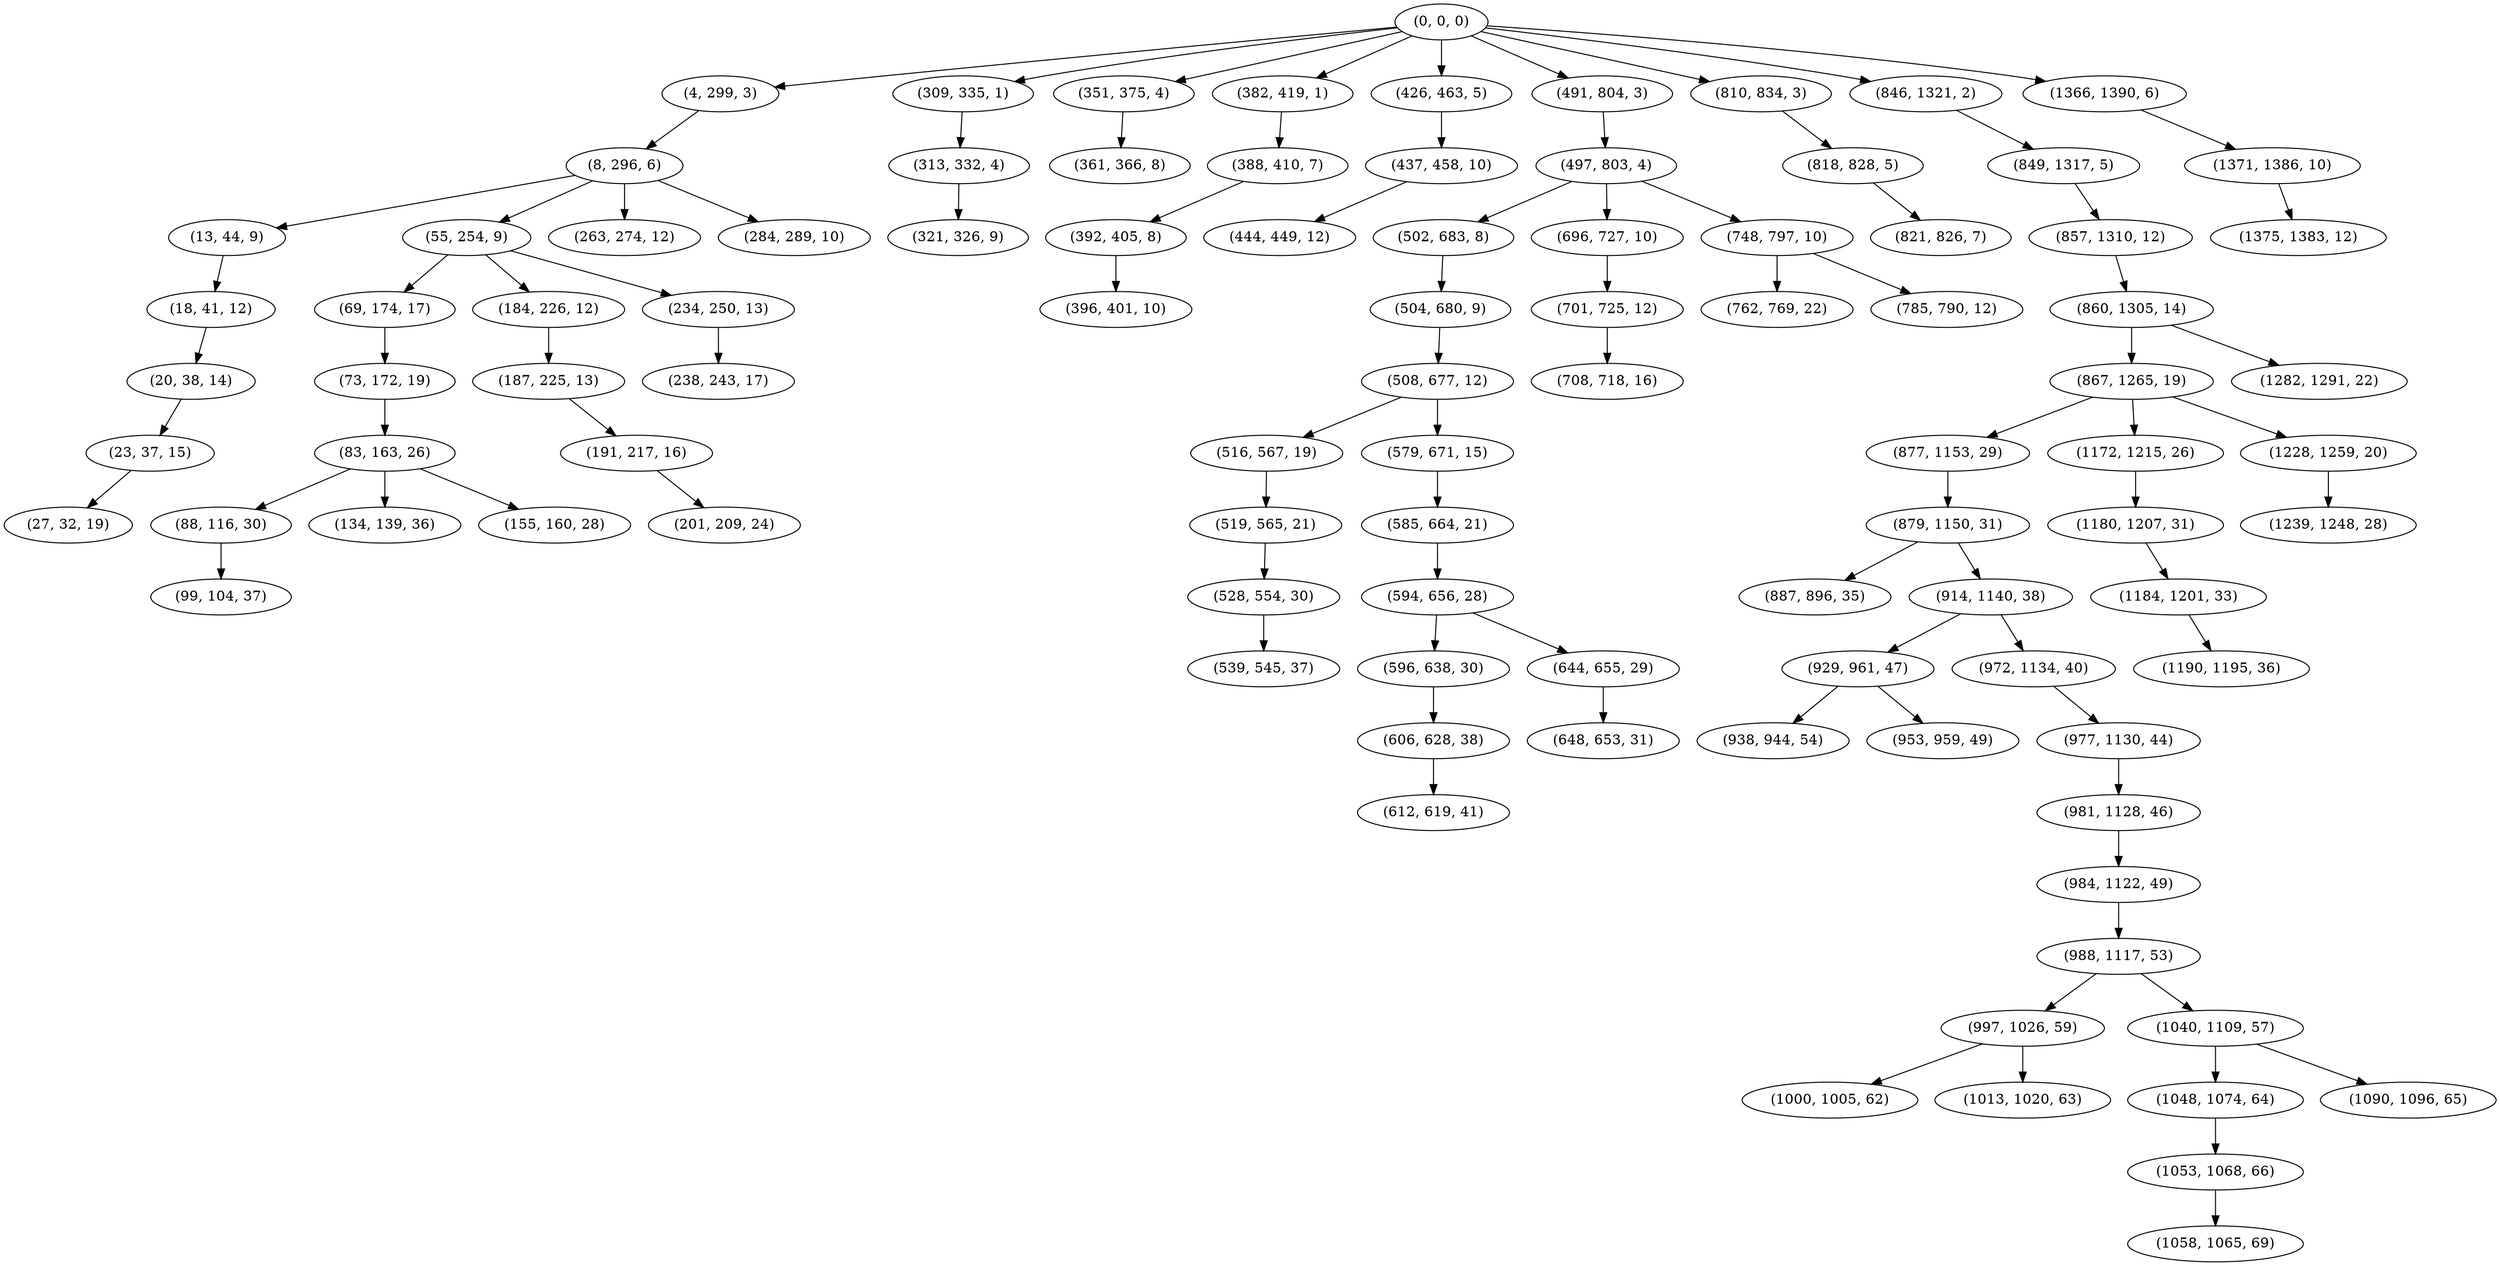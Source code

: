digraph tree {
    "(0, 0, 0)";
    "(4, 299, 3)";
    "(8, 296, 6)";
    "(13, 44, 9)";
    "(18, 41, 12)";
    "(20, 38, 14)";
    "(23, 37, 15)";
    "(27, 32, 19)";
    "(55, 254, 9)";
    "(69, 174, 17)";
    "(73, 172, 19)";
    "(83, 163, 26)";
    "(88, 116, 30)";
    "(99, 104, 37)";
    "(134, 139, 36)";
    "(155, 160, 28)";
    "(184, 226, 12)";
    "(187, 225, 13)";
    "(191, 217, 16)";
    "(201, 209, 24)";
    "(234, 250, 13)";
    "(238, 243, 17)";
    "(263, 274, 12)";
    "(284, 289, 10)";
    "(309, 335, 1)";
    "(313, 332, 4)";
    "(321, 326, 9)";
    "(351, 375, 4)";
    "(361, 366, 8)";
    "(382, 419, 1)";
    "(388, 410, 7)";
    "(392, 405, 8)";
    "(396, 401, 10)";
    "(426, 463, 5)";
    "(437, 458, 10)";
    "(444, 449, 12)";
    "(491, 804, 3)";
    "(497, 803, 4)";
    "(502, 683, 8)";
    "(504, 680, 9)";
    "(508, 677, 12)";
    "(516, 567, 19)";
    "(519, 565, 21)";
    "(528, 554, 30)";
    "(539, 545, 37)";
    "(579, 671, 15)";
    "(585, 664, 21)";
    "(594, 656, 28)";
    "(596, 638, 30)";
    "(606, 628, 38)";
    "(612, 619, 41)";
    "(644, 655, 29)";
    "(648, 653, 31)";
    "(696, 727, 10)";
    "(701, 725, 12)";
    "(708, 718, 16)";
    "(748, 797, 10)";
    "(762, 769, 22)";
    "(785, 790, 12)";
    "(810, 834, 3)";
    "(818, 828, 5)";
    "(821, 826, 7)";
    "(846, 1321, 2)";
    "(849, 1317, 5)";
    "(857, 1310, 12)";
    "(860, 1305, 14)";
    "(867, 1265, 19)";
    "(877, 1153, 29)";
    "(879, 1150, 31)";
    "(887, 896, 35)";
    "(914, 1140, 38)";
    "(929, 961, 47)";
    "(938, 944, 54)";
    "(953, 959, 49)";
    "(972, 1134, 40)";
    "(977, 1130, 44)";
    "(981, 1128, 46)";
    "(984, 1122, 49)";
    "(988, 1117, 53)";
    "(997, 1026, 59)";
    "(1000, 1005, 62)";
    "(1013, 1020, 63)";
    "(1040, 1109, 57)";
    "(1048, 1074, 64)";
    "(1053, 1068, 66)";
    "(1058, 1065, 69)";
    "(1090, 1096, 65)";
    "(1172, 1215, 26)";
    "(1180, 1207, 31)";
    "(1184, 1201, 33)";
    "(1190, 1195, 36)";
    "(1228, 1259, 20)";
    "(1239, 1248, 28)";
    "(1282, 1291, 22)";
    "(1366, 1390, 6)";
    "(1371, 1386, 10)";
    "(1375, 1383, 12)";
    "(0, 0, 0)" -> "(4, 299, 3)";
    "(0, 0, 0)" -> "(309, 335, 1)";
    "(0, 0, 0)" -> "(351, 375, 4)";
    "(0, 0, 0)" -> "(382, 419, 1)";
    "(0, 0, 0)" -> "(426, 463, 5)";
    "(0, 0, 0)" -> "(491, 804, 3)";
    "(0, 0, 0)" -> "(810, 834, 3)";
    "(0, 0, 0)" -> "(846, 1321, 2)";
    "(0, 0, 0)" -> "(1366, 1390, 6)";
    "(4, 299, 3)" -> "(8, 296, 6)";
    "(8, 296, 6)" -> "(13, 44, 9)";
    "(8, 296, 6)" -> "(55, 254, 9)";
    "(8, 296, 6)" -> "(263, 274, 12)";
    "(8, 296, 6)" -> "(284, 289, 10)";
    "(13, 44, 9)" -> "(18, 41, 12)";
    "(18, 41, 12)" -> "(20, 38, 14)";
    "(20, 38, 14)" -> "(23, 37, 15)";
    "(23, 37, 15)" -> "(27, 32, 19)";
    "(55, 254, 9)" -> "(69, 174, 17)";
    "(55, 254, 9)" -> "(184, 226, 12)";
    "(55, 254, 9)" -> "(234, 250, 13)";
    "(69, 174, 17)" -> "(73, 172, 19)";
    "(73, 172, 19)" -> "(83, 163, 26)";
    "(83, 163, 26)" -> "(88, 116, 30)";
    "(83, 163, 26)" -> "(134, 139, 36)";
    "(83, 163, 26)" -> "(155, 160, 28)";
    "(88, 116, 30)" -> "(99, 104, 37)";
    "(184, 226, 12)" -> "(187, 225, 13)";
    "(187, 225, 13)" -> "(191, 217, 16)";
    "(191, 217, 16)" -> "(201, 209, 24)";
    "(234, 250, 13)" -> "(238, 243, 17)";
    "(309, 335, 1)" -> "(313, 332, 4)";
    "(313, 332, 4)" -> "(321, 326, 9)";
    "(351, 375, 4)" -> "(361, 366, 8)";
    "(382, 419, 1)" -> "(388, 410, 7)";
    "(388, 410, 7)" -> "(392, 405, 8)";
    "(392, 405, 8)" -> "(396, 401, 10)";
    "(426, 463, 5)" -> "(437, 458, 10)";
    "(437, 458, 10)" -> "(444, 449, 12)";
    "(491, 804, 3)" -> "(497, 803, 4)";
    "(497, 803, 4)" -> "(502, 683, 8)";
    "(497, 803, 4)" -> "(696, 727, 10)";
    "(497, 803, 4)" -> "(748, 797, 10)";
    "(502, 683, 8)" -> "(504, 680, 9)";
    "(504, 680, 9)" -> "(508, 677, 12)";
    "(508, 677, 12)" -> "(516, 567, 19)";
    "(508, 677, 12)" -> "(579, 671, 15)";
    "(516, 567, 19)" -> "(519, 565, 21)";
    "(519, 565, 21)" -> "(528, 554, 30)";
    "(528, 554, 30)" -> "(539, 545, 37)";
    "(579, 671, 15)" -> "(585, 664, 21)";
    "(585, 664, 21)" -> "(594, 656, 28)";
    "(594, 656, 28)" -> "(596, 638, 30)";
    "(594, 656, 28)" -> "(644, 655, 29)";
    "(596, 638, 30)" -> "(606, 628, 38)";
    "(606, 628, 38)" -> "(612, 619, 41)";
    "(644, 655, 29)" -> "(648, 653, 31)";
    "(696, 727, 10)" -> "(701, 725, 12)";
    "(701, 725, 12)" -> "(708, 718, 16)";
    "(748, 797, 10)" -> "(762, 769, 22)";
    "(748, 797, 10)" -> "(785, 790, 12)";
    "(810, 834, 3)" -> "(818, 828, 5)";
    "(818, 828, 5)" -> "(821, 826, 7)";
    "(846, 1321, 2)" -> "(849, 1317, 5)";
    "(849, 1317, 5)" -> "(857, 1310, 12)";
    "(857, 1310, 12)" -> "(860, 1305, 14)";
    "(860, 1305, 14)" -> "(867, 1265, 19)";
    "(860, 1305, 14)" -> "(1282, 1291, 22)";
    "(867, 1265, 19)" -> "(877, 1153, 29)";
    "(867, 1265, 19)" -> "(1172, 1215, 26)";
    "(867, 1265, 19)" -> "(1228, 1259, 20)";
    "(877, 1153, 29)" -> "(879, 1150, 31)";
    "(879, 1150, 31)" -> "(887, 896, 35)";
    "(879, 1150, 31)" -> "(914, 1140, 38)";
    "(914, 1140, 38)" -> "(929, 961, 47)";
    "(914, 1140, 38)" -> "(972, 1134, 40)";
    "(929, 961, 47)" -> "(938, 944, 54)";
    "(929, 961, 47)" -> "(953, 959, 49)";
    "(972, 1134, 40)" -> "(977, 1130, 44)";
    "(977, 1130, 44)" -> "(981, 1128, 46)";
    "(981, 1128, 46)" -> "(984, 1122, 49)";
    "(984, 1122, 49)" -> "(988, 1117, 53)";
    "(988, 1117, 53)" -> "(997, 1026, 59)";
    "(988, 1117, 53)" -> "(1040, 1109, 57)";
    "(997, 1026, 59)" -> "(1000, 1005, 62)";
    "(997, 1026, 59)" -> "(1013, 1020, 63)";
    "(1040, 1109, 57)" -> "(1048, 1074, 64)";
    "(1040, 1109, 57)" -> "(1090, 1096, 65)";
    "(1048, 1074, 64)" -> "(1053, 1068, 66)";
    "(1053, 1068, 66)" -> "(1058, 1065, 69)";
    "(1172, 1215, 26)" -> "(1180, 1207, 31)";
    "(1180, 1207, 31)" -> "(1184, 1201, 33)";
    "(1184, 1201, 33)" -> "(1190, 1195, 36)";
    "(1228, 1259, 20)" -> "(1239, 1248, 28)";
    "(1366, 1390, 6)" -> "(1371, 1386, 10)";
    "(1371, 1386, 10)" -> "(1375, 1383, 12)";
}
